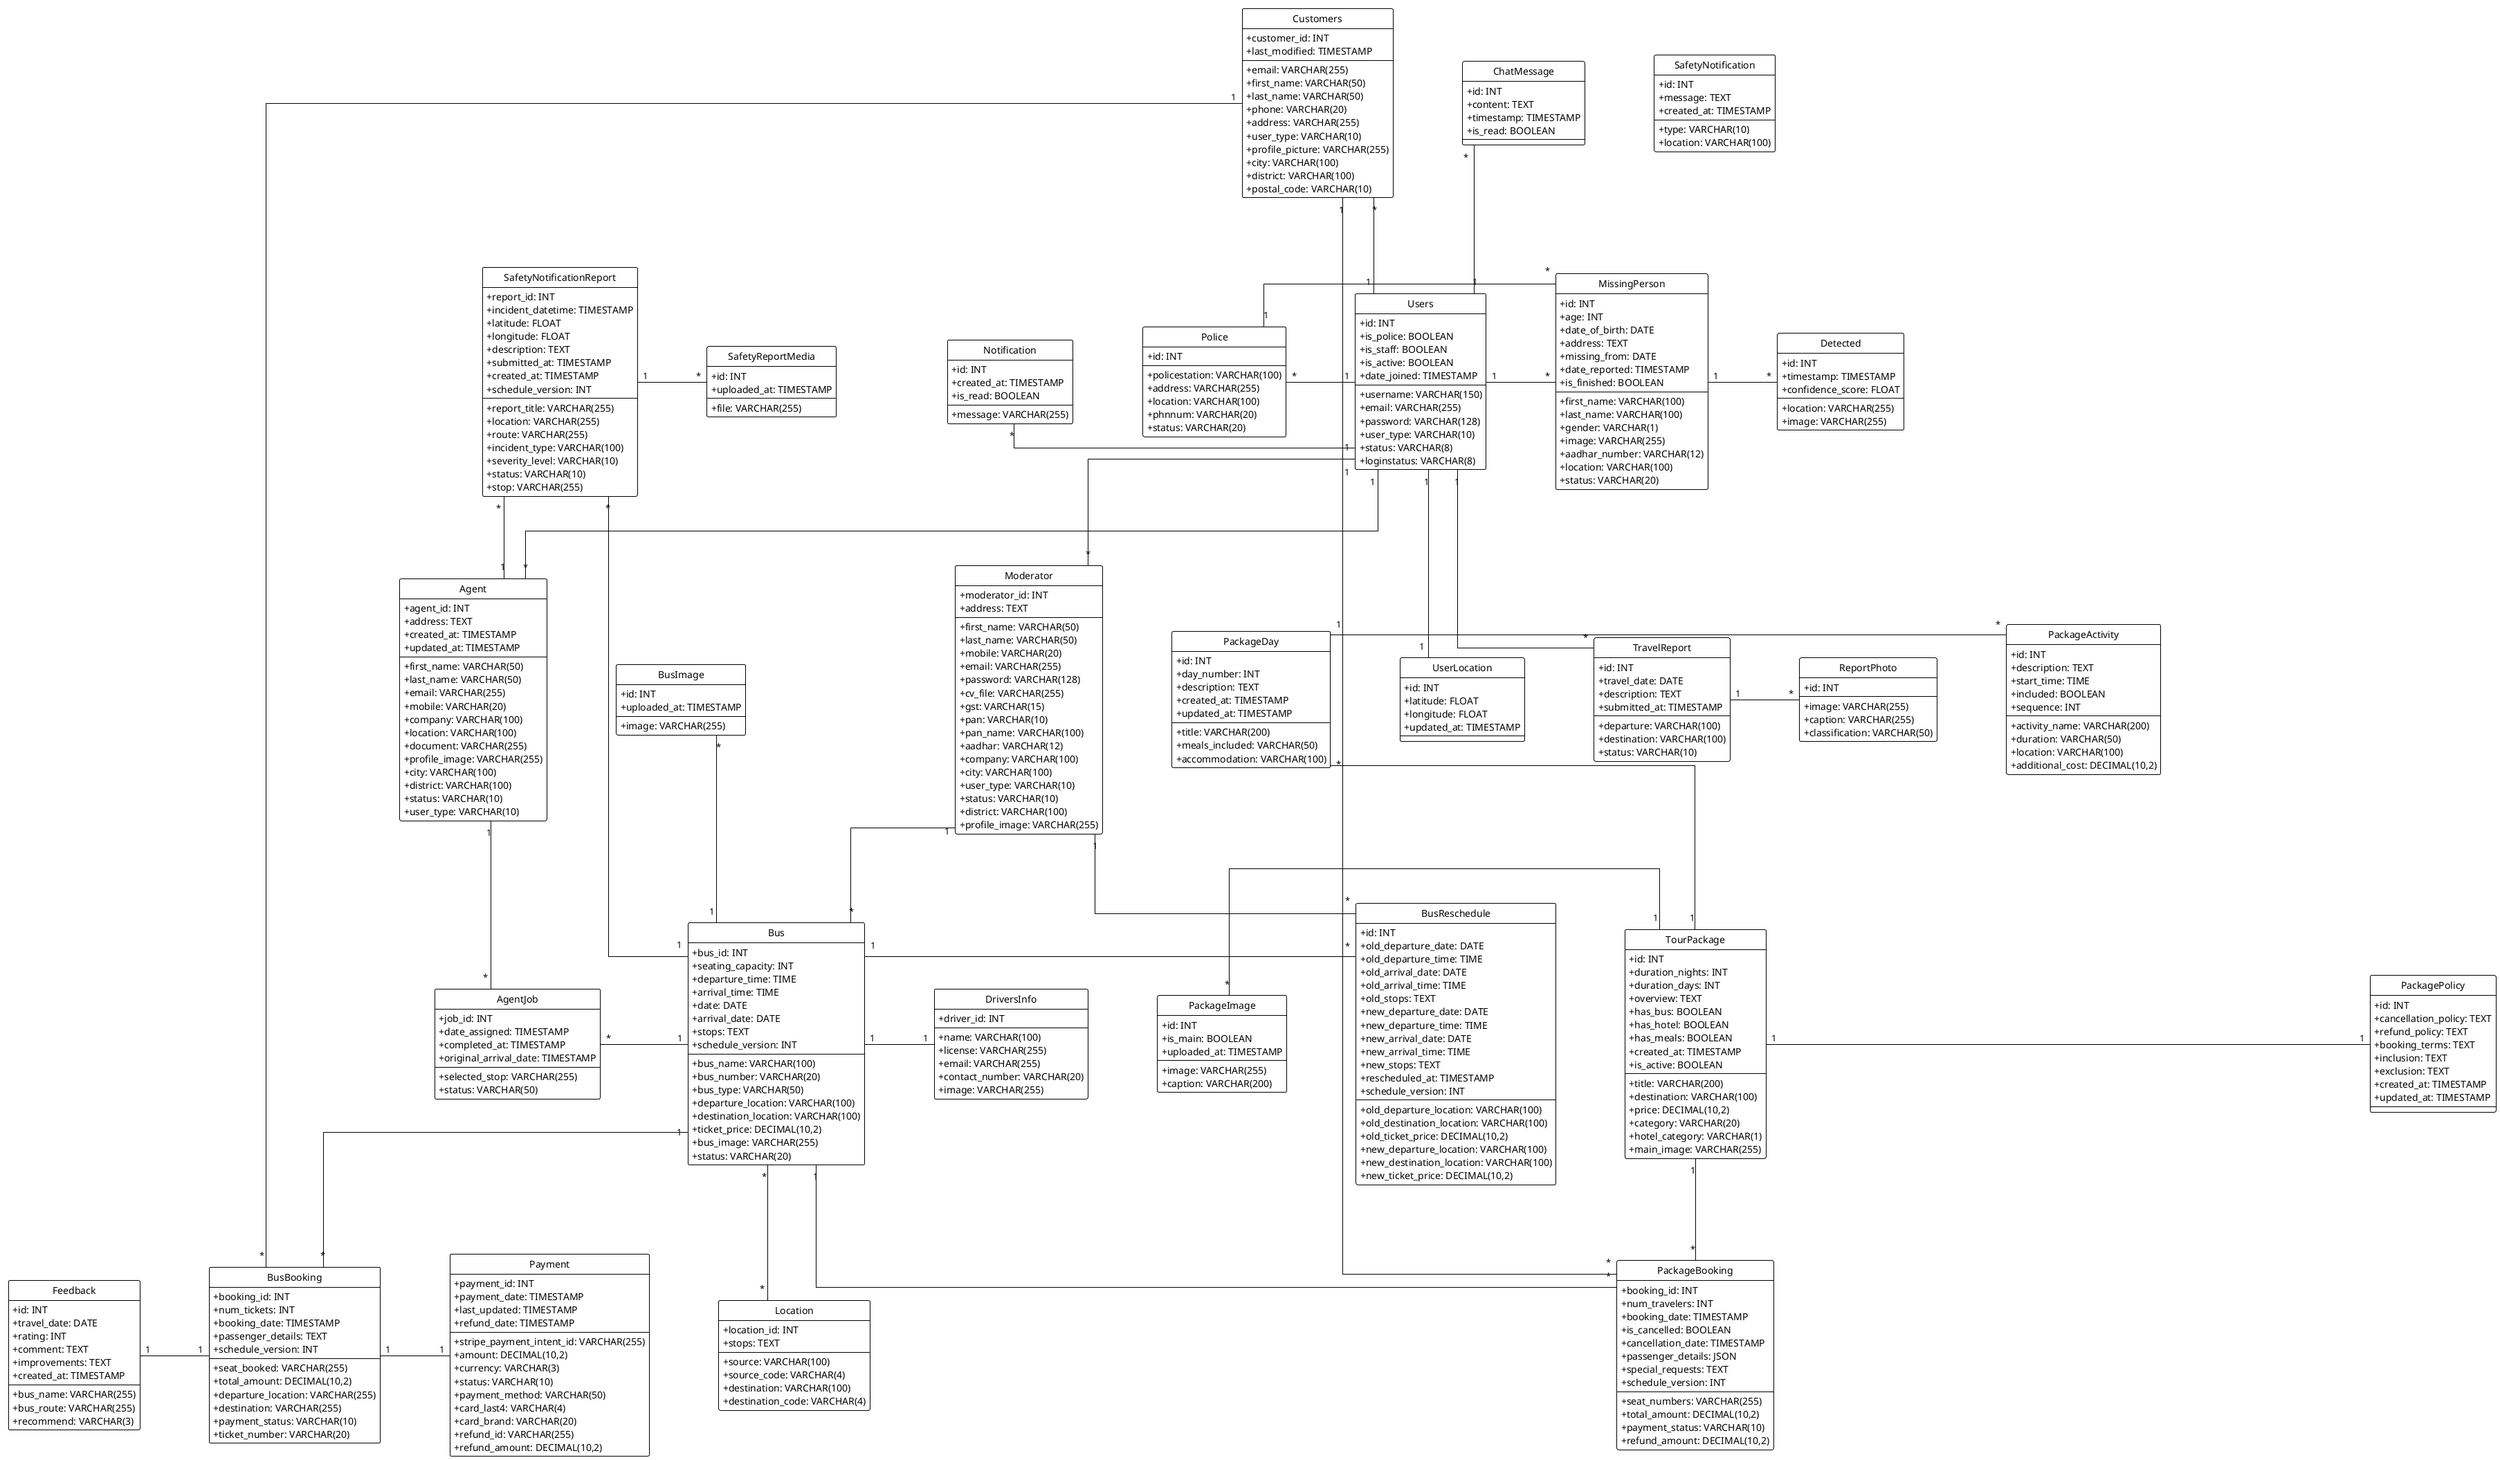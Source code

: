 @startuml Travel Agency Complete Class Diagram

' Style and theme settings
!theme plain
skinparam linetype ortho
skinparam packageStyle rectangle
skinparam classAttributeIconSize 0
hide circle

' User Management Classes
class Users {
    +id: INT
    +username: VARCHAR(150)
    +email: VARCHAR(255)
    +password: VARCHAR(128)
    +user_type: VARCHAR(10)
    +status: VARCHAR(8)
    +loginstatus: VARCHAR(8)
    +is_police: BOOLEAN
    +is_staff: BOOLEAN
    +is_active: BOOLEAN
    +date_joined: TIMESTAMP
}

class Customers {
    +customer_id: INT
    +email: VARCHAR(255)
    +first_name: VARCHAR(50)
    +last_name: VARCHAR(50)
    +phone: VARCHAR(20)
    +address: VARCHAR(255)
    +user_type: VARCHAR(10)
    +profile_picture: VARCHAR(255)
    +last_modified: TIMESTAMP
    +city: VARCHAR(100)
    +district: VARCHAR(100)
    +postal_code: VARCHAR(10)
}

class Moderator {
    +moderator_id: INT
    +first_name: VARCHAR(50)
    +last_name: VARCHAR(50)
    +mobile: VARCHAR(20)
    +email: VARCHAR(255)
    +password: VARCHAR(128)
    +cv_file: VARCHAR(255)
    +gst: VARCHAR(15)
    +pan: VARCHAR(10)
    +pan_name: VARCHAR(100)
    +aadhar: VARCHAR(12)
    +company: VARCHAR(100)
    +city: VARCHAR(100)
    +user_type: VARCHAR(10)
    +status: VARCHAR(10)
    +district: VARCHAR(100)
    +address: TEXT
    +profile_image: VARCHAR(255)
}

class Agent {
    +agent_id: INT
    +first_name: VARCHAR(50)
    +last_name: VARCHAR(50)
    +email: VARCHAR(255)
    +mobile: VARCHAR(20)
    +company: VARCHAR(100)
    +location: VARCHAR(100)
    +document: VARCHAR(255)
    +profile_image: VARCHAR(255)
    +address: TEXT
    +city: VARCHAR(100)
    +district: VARCHAR(100)
    +status: VARCHAR(10)
    +user_type: VARCHAR(10)
    +created_at: TIMESTAMP
    +updated_at: TIMESTAMP
}

class Police {
    +id: INT
    +policestation: VARCHAR(100)
    +address: VARCHAR(255)
    +location: VARCHAR(100)
    +phnnum: VARCHAR(20)
    +status: VARCHAR(20)
}

' Bus Management Classes
class Bus {
    +bus_id: INT
    +bus_name: VARCHAR(100)
    +bus_number: VARCHAR(20)
    +bus_type: VARCHAR(50)
    +seating_capacity: INT
    +departure_location: VARCHAR(100)
    +destination_location: VARCHAR(100)
    +departure_time: TIME
    +arrival_time: TIME
    +date: DATE
    +arrival_date: DATE
    +stops: TEXT
    +ticket_price: DECIMAL(10,2)
    +bus_image: VARCHAR(255)
    +status: VARCHAR(20)
    +schedule_version: INT
}

class BusImage {
    +id: INT
    +image: VARCHAR(255)
    +uploaded_at: TIMESTAMP
}

class DriversInfo {
    +driver_id: INT
    +name: VARCHAR(100)
    +license: VARCHAR(255)
    +email: VARCHAR(255)
    +contact_number: VARCHAR(20)
    +image: VARCHAR(255)
}

class Location {
    +location_id: INT
    +source: VARCHAR(100)
    +source_code: VARCHAR(4)
    +destination: VARCHAR(100)
    +destination_code: VARCHAR(4)
    +stops: TEXT
}

' Booking and Payment Classes
class BusBooking {
    +booking_id: INT
    +num_tickets: INT
    +seat_booked: VARCHAR(255)
    +total_amount: DECIMAL(10,2)
    +departure_location: VARCHAR(255)
    +destination: VARCHAR(255)
    +booking_date: TIMESTAMP
    +payment_status: VARCHAR(10)
    +ticket_number: VARCHAR(20)
    +passenger_details: TEXT
    +schedule_version: INT
}

class Payment {
    +payment_id: INT
    +stripe_payment_intent_id: VARCHAR(255)
    +amount: DECIMAL(10,2)
    +currency: VARCHAR(3)
    +status: VARCHAR(10)
    +payment_method: VARCHAR(50)
    +payment_date: TIMESTAMP
    +last_updated: TIMESTAMP
    +card_last4: VARCHAR(4)
    +card_brand: VARCHAR(20)
    +refund_id: VARCHAR(255)
    +refund_amount: DECIMAL(10,2)
    +refund_date: TIMESTAMP
}

' Tour Package Classes
class TourPackage {
    +id: INT
    +title: VARCHAR(200)
    +destination: VARCHAR(100)
    +duration_nights: INT
    +duration_days: INT
    +overview: TEXT
    +price: DECIMAL(10,2)
    +category: VARCHAR(20)
    +has_bus: BOOLEAN
    +has_hotel: BOOLEAN
    +has_meals: BOOLEAN
    +hotel_category: VARCHAR(1)
    +main_image: VARCHAR(255)
    +created_at: TIMESTAMP
    +is_active: BOOLEAN
}

class PackageDay {
    +id: INT
    +day_number: INT
    +title: VARCHAR(200)
    +description: TEXT
    +meals_included: VARCHAR(50)
    +accommodation: VARCHAR(100)
    +created_at: TIMESTAMP
    +updated_at: TIMESTAMP
}

class PackageActivity {
    +id: INT
    +activity_name: VARCHAR(200)
    +description: TEXT
    +start_time: TIME
    +duration: VARCHAR(50)
    +location: VARCHAR(100)
    +included: BOOLEAN
    +additional_cost: DECIMAL(10,2)
    +sequence: INT
}

class PackagePolicy {
    +id: INT
    +cancellation_policy: TEXT
    +refund_policy: TEXT
    +booking_terms: TEXT
    +inclusion: TEXT
    +exclusion: TEXT
    +created_at: TIMESTAMP
    +updated_at: TIMESTAMP
}

class PackageBooking {
    +booking_id: INT
    +num_travelers: INT
    +seat_numbers: VARCHAR(255)
    +total_amount: DECIMAL(10,2)
    +booking_date: TIMESTAMP
    +payment_status: VARCHAR(10)
    +is_cancelled: BOOLEAN
    +cancellation_date: TIMESTAMP
    +refund_amount: DECIMAL(10,2)
    +passenger_details: JSON
    +special_requests: TEXT
    +schedule_version: INT
}

' Safety and Security Classes
class SafetyNotification {
    +id: INT
    +type: VARCHAR(10)
    +message: TEXT
    +location: VARCHAR(100)
    +created_at: TIMESTAMP
}

class SafetyNotificationReport {
    +report_id: INT
    +report_title: VARCHAR(255)
    +incident_datetime: TIMESTAMP
    +location: VARCHAR(255)
    +latitude: FLOAT
    +longitude: FLOAT
    +route: VARCHAR(255)
    +incident_type: VARCHAR(100)
    +severity_level: VARCHAR(10)
    +description: TEXT
    +submitted_at: TIMESTAMP
    +status: VARCHAR(10)
    +stop: VARCHAR(255)
    +created_at: TIMESTAMP
    +schedule_version: INT
}

class MissingPerson {
    +id: INT
    +first_name: VARCHAR(100)
    +last_name: VARCHAR(100)
    +age: INT
    +gender: VARCHAR(1)
    +date_of_birth: DATE
    +address: TEXT
    +image: VARCHAR(255)
    +aadhar_number: VARCHAR(12)
    +missing_from: DATE
    +location: VARCHAR(100)
    +date_reported: TIMESTAMP
    +status: VARCHAR(20)
    +is_finished: BOOLEAN
}

' Additional Classes
class Notification {
    +id: INT
    +message: VARCHAR(255)
    +created_at: TIMESTAMP
    +is_read: BOOLEAN
}

class ChatMessage {
    +id: INT
    +content: TEXT
    +timestamp: TIMESTAMP
    +is_read: BOOLEAN
}

class Feedback {
    +id: INT
    +bus_name: VARCHAR(255)
    +bus_route: VARCHAR(255)
    +travel_date: DATE
    +rating: INT
    +comment: TEXT
    +improvements: TEXT
    +recommend: VARCHAR(3)
    +created_at: TIMESTAMP
}

class BusReschedule {
    +id: INT
    +old_departure_location: VARCHAR(100)
    +old_destination_location: VARCHAR(100)
    +old_departure_date: DATE
    +old_departure_time: TIME
    +old_arrival_date: DATE
    +old_arrival_time: TIME
    +old_stops: TEXT
    +old_ticket_price: DECIMAL(10,2)
    +new_departure_location: VARCHAR(100)
    +new_destination_location: VARCHAR(100)
    +new_departure_date: DATE
    +new_departure_time: TIME
    +new_arrival_date: DATE
    +new_arrival_time: TIME
    +new_stops: TEXT
    +new_ticket_price: DECIMAL(10,2)
    +rescheduled_at: TIMESTAMP
    +schedule_version: INT
}

class UserLocation {
    +id: INT
    +latitude: FLOAT
    +longitude: FLOAT
    +updated_at: TIMESTAMP
}

' Missing Classes
class TravelReport {
    +id: INT
    +departure: VARCHAR(100)
    +destination: VARCHAR(100)
    +travel_date: DATE
    +description: TEXT
    +submitted_at: TIMESTAMP
    +status: VARCHAR(10)
}

class ReportPhoto {
    +id: INT
    +image: VARCHAR(255)
    +caption: VARCHAR(255)
    +classification: VARCHAR(50)
}

class AgentJob {
    +job_id: INT
    +selected_stop: VARCHAR(255)
    +date_assigned: TIMESTAMP
    +status: VARCHAR(50)
    +completed_at: TIMESTAMP
    +original_arrival_date: TIMESTAMP
}

class SafetyReportMedia {
    +id: INT
    +file: VARCHAR(255)
    +uploaded_at: TIMESTAMP
}

class Detected {
    +id: INT
    +location: VARCHAR(255)
    +timestamp: TIMESTAMP
    +confidence_score: FLOAT
    +image: VARCHAR(255)
}

class PackageImage {
    +id: INT
    +image: VARCHAR(255)
    +caption: VARCHAR(200)
    +is_main: BOOLEAN
    +uploaded_at: TIMESTAMP
}

' Relationships with better routing and fixed duplicates
Users "1" -up- "*" Customers
Users "1" -right- "*" Moderator
Users "1" -down- "*" Agent
Users "1" -left- "*" Police
Users "1" -left- "*" Notification
Users "1" -up- "*" ChatMessage
Users "1" -down- "1" UserLocation
Users "1" -right- "*" MissingPerson
Users "1" -down- "*" TravelReport

Moderator "1" -right- "*" Bus
Moderator "1" -down- "*" BusReschedule

Bus "1" -up- "*" BusImage
Bus "1" -right- "1" DriversInfo
Bus "*" -down- "*" Location
Bus "1" -down- "*" BusBooking
Bus "1" -left- "*" SafetyNotificationReport
Bus "1" -right- "*" BusReschedule
Bus "1" -down- "*" PackageBooking
Bus "1" -left- "*" AgentJob

BusBooking "1" -right- "1" Payment
BusBooking "1" -left- "1" Feedback
Customers "1" -down- "*" BusBooking
Customers "1" -right- "*" PackageBooking

TourPackage "1" -up- "*" PackageDay
TourPackage "1" -right- "1" PackagePolicy
TourPackage "1" -down- "*" PackageBooking
TourPackage "1" -left- "*" PackageImage
PackageDay "1" -right- "*" PackageActivity

Agent "1" -up- "*" SafetyNotificationReport
Agent "1" -down- "*" AgentJob

Police "1" -right- "*" MissingPerson
MissingPerson "1" -right- "*" Detected

TravelReport "1" -right- "*" ReportPhoto
SafetyNotificationReport "1" -right- "*" SafetyReportMedia

' Layout hints
together {
    class Users
    class Customers
    class Moderator
    class Agent
    class Police
}

together {
    class Bus
    class BusImage
    class DriversInfo
    class BusReschedule
}

together {
    class TourPackage
    class PackageDay
    class PackageActivity
    class PackagePolicy
    class PackageBooking
}

together {
    class TravelReport
    class ReportPhoto
}

together {
    class SafetyNotificationReport
    class SafetyReportMedia
}

together {
    class MissingPerson
    class Detected
}

' Adjust layout to prevent overlapping
skinparam linetype ortho
skinparam nodesep 100
skinparam ranksep 100

@enduml
